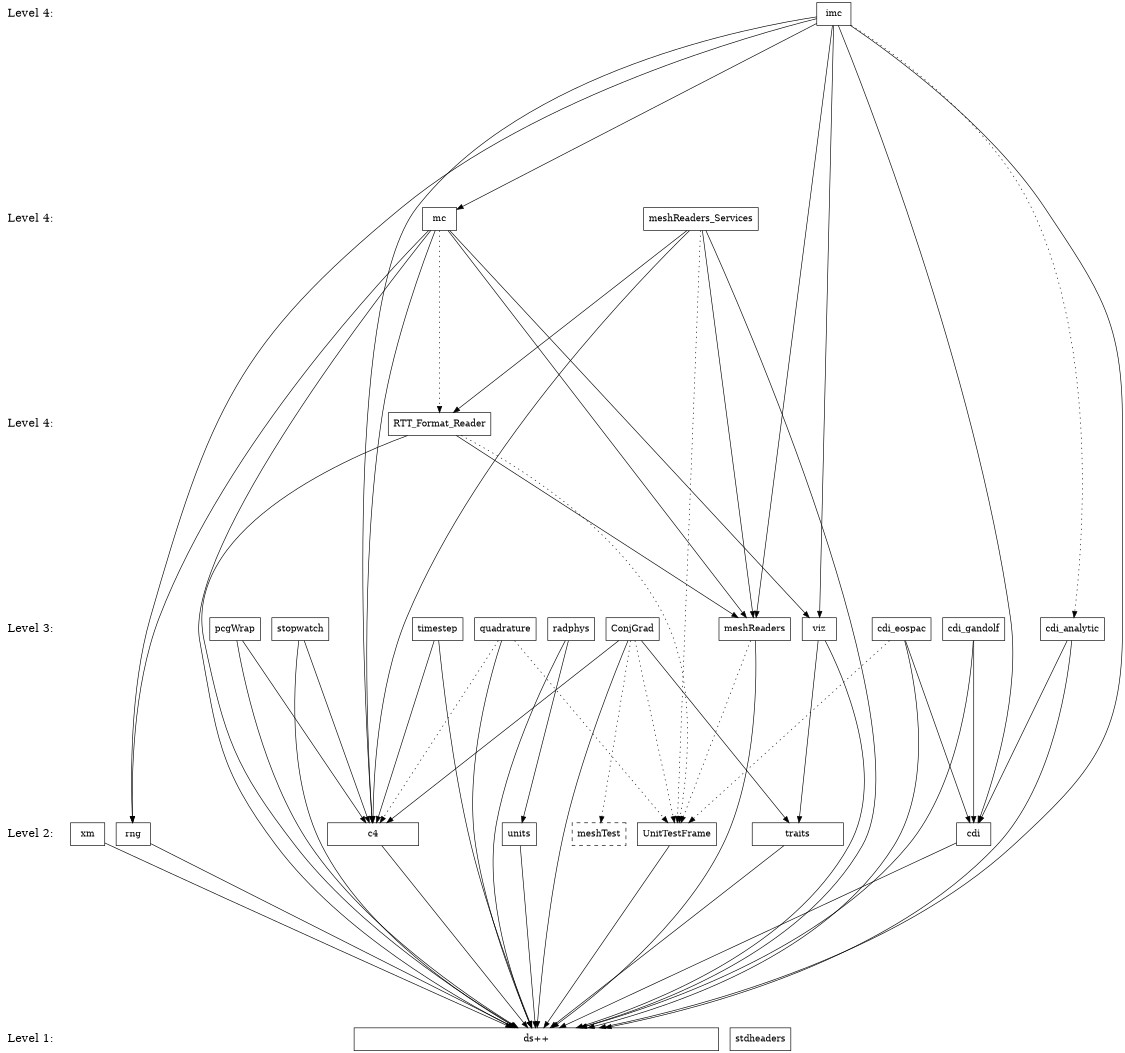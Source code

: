 digraph draco_level {
    /* graph attributes */
    center=1;
    size="7.5,10";
    ranksep=4;
    
    /* levels */
    level1 [shape=plaintext, label="Level 1:", fontsize=18];
    level2 [shape=plaintext, label="Level 2:", fontsize=18];
    level3 [shape=plaintext, label="Level 3:", fontsize=18];
    level4 [shape=plaintext, label="Level 4:", fontsize=18];
    level5 [shape=plaintext, label="Level 4:", fontsize=18];
    level6 [shape=plaintext, label="Level 4:", fontsize=18];
    
    level6 -> level5 -> level4 -> level3 -> level2 -> level1 [style=invis];
    
    /* packages */
    
    /* level 1 */
    dsxx [shape=box, label="ds++", width=8];
    stdheaders [shape=box, label="stdheaders"];
    
    /* level 2 */
    traits [shape=box, label="traits" width=2];
    xm [shape=box, label="xm"];
    c4 [shape=box, label="c4", width=2];
    rng [shape=box, label="rng"];
    units [shape=box, label="units"];
    frame [shape=box, label="UnitTestFrame"];
    cdi [shape=box, label="cdi"];
    
    meshtest [shape=box, label="meshTest", style=dashed];
    
    /* level 3 */
    viz [shape=box, label="viz"];
    radphys [shape=box, label="radphys"];
    timestep [shape=box, label="timestep"];
    quad [shape=box, label="quadrature"];
    meshread [shape=box, label="meshReaders"];
    cdianal [shape=box, label="cdi_analytic"];
    cdieos [shape=box, label="cdi_eospac"];
    cdigan [shape=box, label="cdi_gandolf"];
    conjgrad [shape=box, label="ConjGrad"];
    pcg [shape=box, label="pcgWrap"];
    stop [shape=box, label="stopwatch"];
    
    /* level 4 */
    rttread [shape=box, label="RTT_Format_Reader"];

    /* level 5 */
    mc [shape=box, label="mc"];
    meshservice [shape=box, label="meshReaders_Services"];

    /* level 6 */
    imc [shape=box, label="imc"];
    
    /* dependencies */
    {rank=same; level1 stdheaders dsxx};
    {rank=same; level2 traits xm c4 rng units frame cdi};
    {rank=same; level3 viz radphys timestep quad meshread cdianal cdieos cdigan conjgrad pcg stop};
    {rank=same; level4 rttread};
    {rank=same; level5 mc meshservice};
    {rank=same; level6 imc};
    
    /* draco packages */
    
    /* level 2 */
    xm          -> {dsxx};
    units       -> {dsxx};
    traits      -> {dsxx};
    c4          -> {dsxx};
    frame       -> {dsxx};
    rng         -> {dsxx};
    cdi         -> {dsxx};
    
    
    /* level 3 */
    viz         -> {traits dsxx};
    timestep    -> {c4 dsxx};
    stop        -> {c4 dsxx};
    radphys     -> {units dsxx};
    pcg         -> {c4 dsxx};
    cdianal     -> {cdi dsxx};
    meshread    -> {dsxx};
    meshread    -> {frame} [style=dotted];
    cdieos      -> {cdi dsxx};
    cdieos      -> {frame} [style=dotted];
    cdigan      -> {cdi dsxx};
    conjgrad    -> {traits c4 dsxx};
    conjgrad    -> {frame meshtest} [style=dotted];
    quad        -> {dsxx};
    quad        -> {c4 frame} [style=dotted];

    /* level 4 */
    rttread     -> {meshread dsxx};
    rttread     -> {frame} [style=dotted];

    /* level 5 */
    mc          -> {viz meshread rng c4 dsxx};
    mc          -> {rttread} [style=dotted];
    meshservice -> {rttread meshread c4 dsxx};
    meshservice -> {frame} [style=dotted];

    /* level 6 */
    imc         -> {mc viz meshread cdi rng c4 dsxx};
    imc         -> {cdianal} [style=dotted];
}
